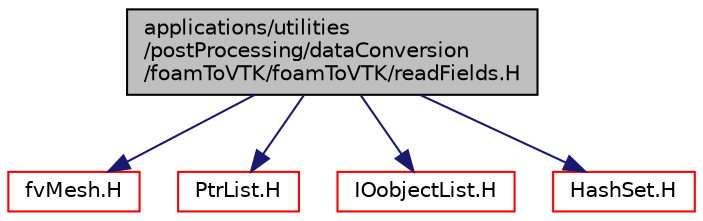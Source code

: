 digraph "applications/utilities/postProcessing/dataConversion/foamToVTK/foamToVTK/readFields.H"
{
  bgcolor="transparent";
  edge [fontname="Helvetica",fontsize="10",labelfontname="Helvetica",labelfontsize="10"];
  node [fontname="Helvetica",fontsize="10",shape=record];
  Node0 [label="applications/utilities\l/postProcessing/dataConversion\l/foamToVTK/foamToVTK/readFields.H",height=0.2,width=0.4,color="black", fillcolor="grey75", style="filled", fontcolor="black"];
  Node0 -> Node1 [color="midnightblue",fontsize="10",style="solid",fontname="Helvetica"];
  Node1 [label="fvMesh.H",height=0.2,width=0.4,color="red",URL="$a03719.html"];
  Node0 -> Node181 [color="midnightblue",fontsize="10",style="solid",fontname="Helvetica"];
  Node181 [label="PtrList.H",height=0.2,width=0.4,color="red",URL="$a09419.html"];
  Node0 -> Node283 [color="midnightblue",fontsize="10",style="solid",fontname="Helvetica"];
  Node283 [label="IOobjectList.H",height=0.2,width=0.4,color="red",URL="$a09731.html"];
  Node0 -> Node186 [color="midnightblue",fontsize="10",style="solid",fontname="Helvetica"];
  Node186 [label="HashSet.H",height=0.2,width=0.4,color="red",URL="$a09173.html"];
}
